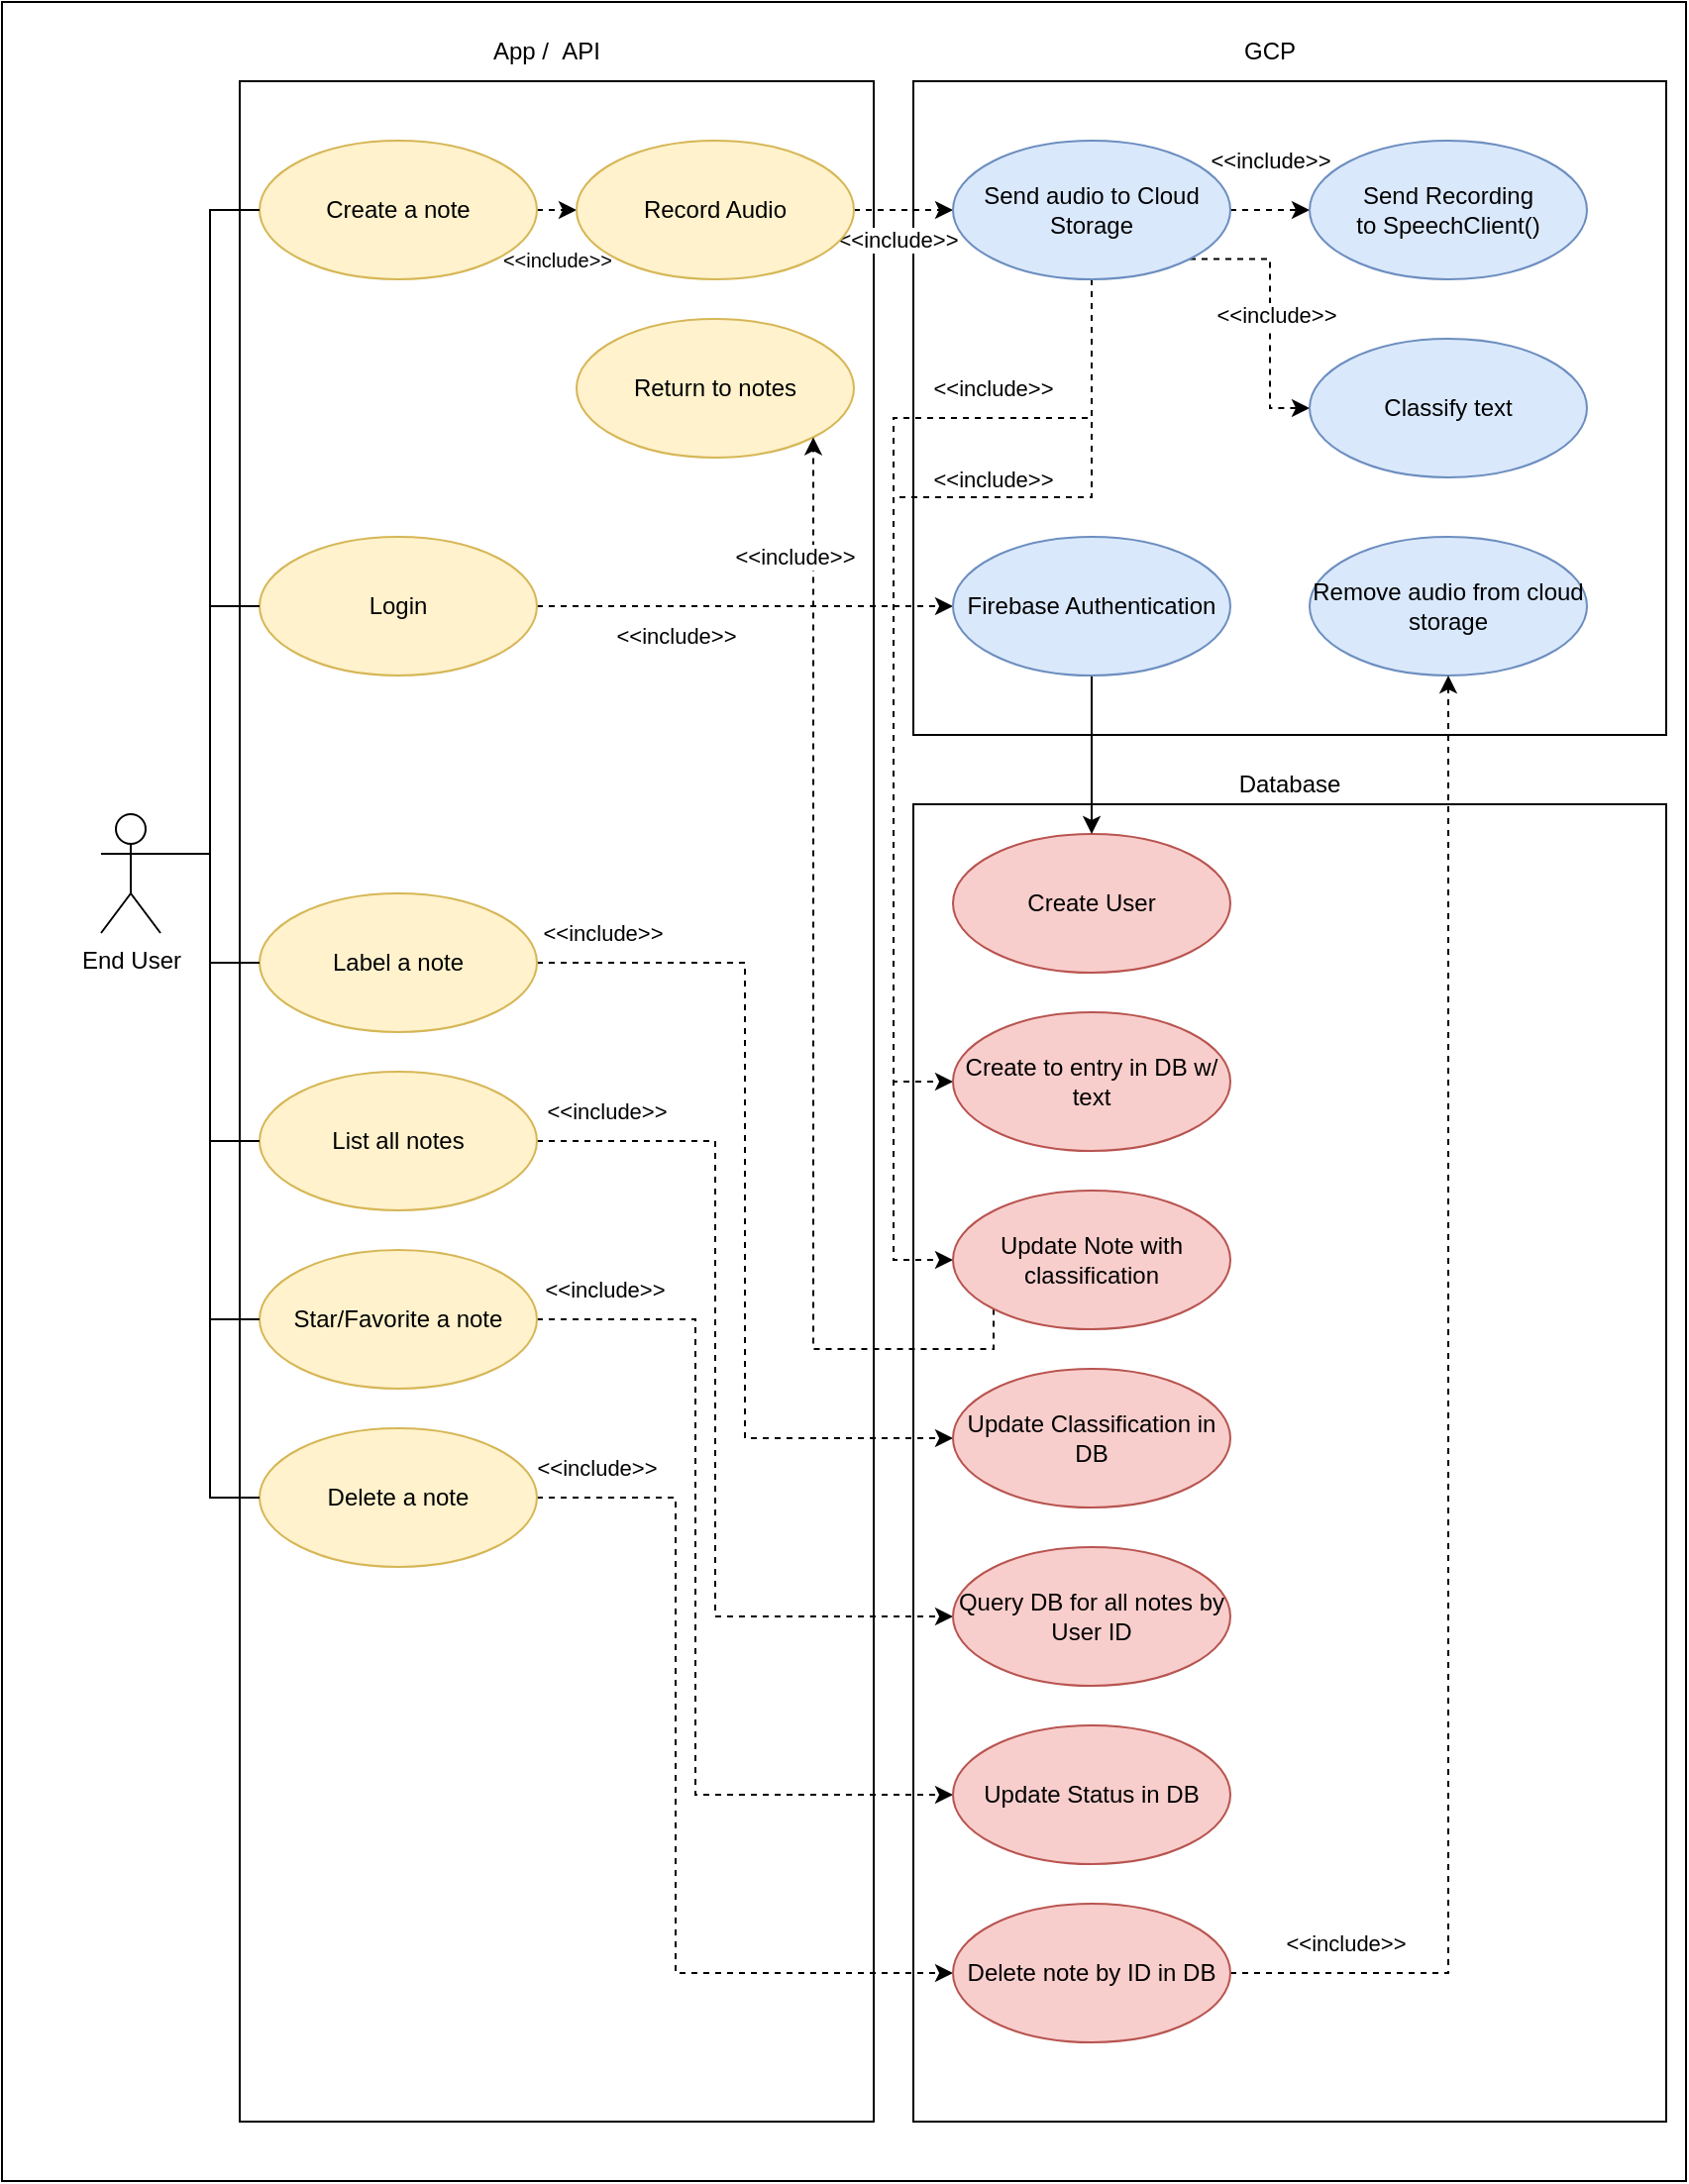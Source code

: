 <mxfile version="15.7.3" type="device"><diagram id="fXgxjbgZye4T8iQCXulX" name="Page-1"><mxGraphModel dx="786" dy="448" grid="1" gridSize="10" guides="1" tooltips="1" connect="1" arrows="1" fold="1" page="1" pageScale="1" pageWidth="850" pageHeight="1100" math="0" shadow="0"><root><mxCell id="0"/><mxCell id="1" parent="0"/><mxCell id="8359BIrgrPlkBAUsatwP-1" value="" style="rounded=0;whiteSpace=wrap;html=1;" vertex="1" parent="1"><mxGeometry width="850" height="1100" as="geometry"/></mxCell><mxCell id="8359BIrgrPlkBAUsatwP-2" value="End User" style="shape=umlActor;verticalLabelPosition=bottom;verticalAlign=top;html=1;outlineConnect=0;" vertex="1" parent="1"><mxGeometry x="50" y="410" width="30" height="60" as="geometry"/></mxCell><mxCell id="8359BIrgrPlkBAUsatwP-3" value="" style="rounded=0;whiteSpace=wrap;html=1;" vertex="1" parent="1"><mxGeometry x="120" y="40" width="320" height="1030" as="geometry"/></mxCell><mxCell id="8359BIrgrPlkBAUsatwP-4" value="" style="rounded=0;whiteSpace=wrap;html=1;" vertex="1" parent="1"><mxGeometry x="460" y="40" width="380" height="330" as="geometry"/></mxCell><mxCell id="8359BIrgrPlkBAUsatwP-6" value="" style="rounded=0;whiteSpace=wrap;html=1;" vertex="1" parent="1"><mxGeometry x="460" y="405" width="380" height="665" as="geometry"/></mxCell><mxCell id="8359BIrgrPlkBAUsatwP-7" value="App / &amp;nbsp;API" style="text;html=1;strokeColor=none;fillColor=none;align=center;verticalAlign=middle;whiteSpace=wrap;rounded=0;" vertex="1" parent="1"><mxGeometry x="245" y="10" width="60" height="30" as="geometry"/></mxCell><mxCell id="8359BIrgrPlkBAUsatwP-10" value="Database" style="text;html=1;strokeColor=none;fillColor=none;align=center;verticalAlign=middle;whiteSpace=wrap;rounded=0;" vertex="1" parent="1"><mxGeometry x="620" y="380" width="60" height="30" as="geometry"/></mxCell><mxCell id="8359BIrgrPlkBAUsatwP-12" value="GCP" style="text;html=1;strokeColor=none;fillColor=none;align=center;verticalAlign=middle;whiteSpace=wrap;rounded=0;" vertex="1" parent="1"><mxGeometry x="610" y="10" width="60" height="30" as="geometry"/></mxCell><mxCell id="8359BIrgrPlkBAUsatwP-25" value="&lt;font size=&quot;1&quot;&gt;&amp;lt;&amp;lt;include&amp;gt;&amp;gt;&lt;br&gt;&lt;/font&gt;" style="edgeStyle=orthogonalEdgeStyle;rounded=0;orthogonalLoop=1;jettySize=auto;html=1;exitX=1;exitY=0.5;exitDx=0;exitDy=0;entryX=0;entryY=0.5;entryDx=0;entryDy=0;dashed=1;" edge="1" parent="1" source="8359BIrgrPlkBAUsatwP-13" target="8359BIrgrPlkBAUsatwP-14"><mxGeometry y="-25" relative="1" as="geometry"><mxPoint as="offset"/></mxGeometry></mxCell><mxCell id="8359BIrgrPlkBAUsatwP-13" value="Create a note" style="ellipse;whiteSpace=wrap;html=1;fillColor=#fff2cc;strokeColor=#d6b656;" vertex="1" parent="1"><mxGeometry x="130" y="70" width="140" height="70" as="geometry"/></mxCell><mxCell id="8359BIrgrPlkBAUsatwP-26" style="edgeStyle=orthogonalEdgeStyle;rounded=0;orthogonalLoop=1;jettySize=auto;html=1;exitX=1;exitY=0.5;exitDx=0;exitDy=0;entryX=0;entryY=0.5;entryDx=0;entryDy=0;fontSize=6;dashed=1;" edge="1" parent="1" source="8359BIrgrPlkBAUsatwP-14" target="8359BIrgrPlkBAUsatwP-21"><mxGeometry relative="1" as="geometry"/></mxCell><mxCell id="8359BIrgrPlkBAUsatwP-30" value="&lt;font style=&quot;font-size: 11px&quot;&gt;&amp;lt;&amp;lt;include&amp;gt;&amp;gt;&lt;/font&gt;" style="edgeLabel;html=1;align=center;verticalAlign=middle;resizable=0;points=[];fontSize=6;" vertex="1" connectable="0" parent="8359BIrgrPlkBAUsatwP-26"><mxGeometry x="-0.12" y="1" relative="1" as="geometry"><mxPoint y="16" as="offset"/></mxGeometry></mxCell><mxCell id="8359BIrgrPlkBAUsatwP-14" value="Record Audio" style="ellipse;whiteSpace=wrap;html=1;fillColor=#fff2cc;strokeColor=#d6b656;" vertex="1" parent="1"><mxGeometry x="290" y="70" width="140" height="70" as="geometry"/></mxCell><mxCell id="8359BIrgrPlkBAUsatwP-15" value="&lt;span&gt;Return to notes&lt;br&gt;&lt;/span&gt;" style="ellipse;whiteSpace=wrap;html=1;fillColor=#fff2cc;strokeColor=#d6b656;" vertex="1" parent="1"><mxGeometry x="290" y="160" width="140" height="70" as="geometry"/></mxCell><mxCell id="8359BIrgrPlkBAUsatwP-48" style="edgeStyle=orthogonalEdgeStyle;rounded=0;orthogonalLoop=1;jettySize=auto;html=1;exitX=1;exitY=0.5;exitDx=0;exitDy=0;entryX=0;entryY=0.5;entryDx=0;entryDy=0;dashed=1;fontSize=11;" edge="1" parent="1" source="8359BIrgrPlkBAUsatwP-16" target="8359BIrgrPlkBAUsatwP-34"><mxGeometry relative="1" as="geometry"><Array as="points"><mxPoint x="340" y="755"/><mxPoint x="340" y="995"/></Array></mxGeometry></mxCell><mxCell id="8359BIrgrPlkBAUsatwP-54" value="&amp;lt;&amp;lt;include&amp;gt;&amp;gt;" style="edgeLabel;html=1;align=center;verticalAlign=middle;resizable=0;points=[];fontSize=11;" vertex="1" connectable="0" parent="8359BIrgrPlkBAUsatwP-48"><mxGeometry x="-0.881" y="1" relative="1" as="geometry"><mxPoint x="3" y="-14" as="offset"/></mxGeometry></mxCell><mxCell id="8359BIrgrPlkBAUsatwP-16" value="Delete a note" style="ellipse;whiteSpace=wrap;html=1;fillColor=#fff2cc;strokeColor=#d6b656;" vertex="1" parent="1"><mxGeometry x="130" y="720" width="140" height="70" as="geometry"/></mxCell><mxCell id="8359BIrgrPlkBAUsatwP-43" style="edgeStyle=orthogonalEdgeStyle;rounded=0;orthogonalLoop=1;jettySize=auto;html=1;exitX=1;exitY=0.5;exitDx=0;exitDy=0;entryX=0;entryY=0.5;entryDx=0;entryDy=0;dashed=1;fontSize=11;" edge="1" parent="1" source="8359BIrgrPlkBAUsatwP-17" target="8359BIrgrPlkBAUsatwP-20"><mxGeometry relative="1" as="geometry"/></mxCell><mxCell id="8359BIrgrPlkBAUsatwP-50" value="&amp;lt;&amp;lt;include&amp;gt;&amp;gt;" style="edgeLabel;html=1;align=center;verticalAlign=middle;resizable=0;points=[];fontSize=11;" vertex="1" connectable="0" parent="8359BIrgrPlkBAUsatwP-43"><mxGeometry x="-0.837" y="1" relative="1" as="geometry"><mxPoint x="-4" y="-14" as="offset"/></mxGeometry></mxCell><mxCell id="8359BIrgrPlkBAUsatwP-17" value="Label a note" style="ellipse;whiteSpace=wrap;html=1;fillColor=#fff2cc;strokeColor=#d6b656;" vertex="1" parent="1"><mxGeometry x="130" y="450" width="140" height="70" as="geometry"/></mxCell><mxCell id="8359BIrgrPlkBAUsatwP-44" style="edgeStyle=orthogonalEdgeStyle;rounded=0;orthogonalLoop=1;jettySize=auto;html=1;exitX=1;exitY=0.5;exitDx=0;exitDy=0;entryX=0;entryY=0.5;entryDx=0;entryDy=0;dashed=1;fontSize=11;" edge="1" parent="1" source="8359BIrgrPlkBAUsatwP-18" target="8359BIrgrPlkBAUsatwP-36"><mxGeometry relative="1" as="geometry"><Array as="points"><mxPoint x="360" y="575"/><mxPoint x="360" y="815"/></Array></mxGeometry></mxCell><mxCell id="8359BIrgrPlkBAUsatwP-52" value="&amp;lt;&amp;lt;include&amp;gt;&amp;gt;" style="edgeLabel;html=1;align=center;verticalAlign=middle;resizable=0;points=[];fontSize=11;" vertex="1" connectable="0" parent="8359BIrgrPlkBAUsatwP-44"><mxGeometry x="-0.874" y="1" relative="1" as="geometry"><mxPoint x="6" y="-14" as="offset"/></mxGeometry></mxCell><mxCell id="8359BIrgrPlkBAUsatwP-18" value="List all notes" style="ellipse;whiteSpace=wrap;html=1;fillColor=#fff2cc;strokeColor=#d6b656;" vertex="1" parent="1"><mxGeometry x="130" y="540" width="140" height="70" as="geometry"/></mxCell><mxCell id="8359BIrgrPlkBAUsatwP-47" style="edgeStyle=orthogonalEdgeStyle;rounded=0;orthogonalLoop=1;jettySize=auto;html=1;exitX=1;exitY=0.5;exitDx=0;exitDy=0;entryX=0;entryY=0.5;entryDx=0;entryDy=0;dashed=1;fontSize=11;" edge="1" parent="1" source="8359BIrgrPlkBAUsatwP-19" target="8359BIrgrPlkBAUsatwP-46"><mxGeometry relative="1" as="geometry"><Array as="points"><mxPoint x="350" y="665"/><mxPoint x="350" y="905"/></Array></mxGeometry></mxCell><mxCell id="8359BIrgrPlkBAUsatwP-53" value="&amp;lt;&amp;lt;include&amp;gt;&amp;gt;" style="edgeLabel;html=1;align=center;verticalAlign=middle;resizable=0;points=[];fontSize=11;" vertex="1" connectable="0" parent="8359BIrgrPlkBAUsatwP-47"><mxGeometry x="-0.852" relative="1" as="geometry"><mxPoint y="-15" as="offset"/></mxGeometry></mxCell><mxCell id="8359BIrgrPlkBAUsatwP-19" value="Star/Favorite a note" style="ellipse;whiteSpace=wrap;html=1;fillColor=#fff2cc;strokeColor=#d6b656;" vertex="1" parent="1"><mxGeometry x="130" y="630" width="140" height="70" as="geometry"/></mxCell><mxCell id="8359BIrgrPlkBAUsatwP-20" value="Update Classification in DB" style="ellipse;whiteSpace=wrap;html=1;fillColor=#f8cecc;strokeColor=#b85450;" vertex="1" parent="1"><mxGeometry x="480" y="690" width="140" height="70" as="geometry"/></mxCell><mxCell id="8359BIrgrPlkBAUsatwP-27" style="edgeStyle=orthogonalEdgeStyle;rounded=0;orthogonalLoop=1;jettySize=auto;html=1;exitX=1;exitY=0.5;exitDx=0;exitDy=0;entryX=0;entryY=0.5;entryDx=0;entryDy=0;fontSize=6;dashed=1;" edge="1" parent="1" source="8359BIrgrPlkBAUsatwP-21" target="8359BIrgrPlkBAUsatwP-22"><mxGeometry relative="1" as="geometry"/></mxCell><mxCell id="8359BIrgrPlkBAUsatwP-31" value="&amp;lt;&amp;lt;include&amp;gt;&amp;gt;" style="edgeLabel;html=1;align=center;verticalAlign=middle;resizable=0;points=[];fontSize=11;" vertex="1" connectable="0" parent="8359BIrgrPlkBAUsatwP-27"><mxGeometry x="-0.2" y="-1" relative="1" as="geometry"><mxPoint x="4" y="-26" as="offset"/></mxGeometry></mxCell><mxCell id="8359BIrgrPlkBAUsatwP-28" style="edgeStyle=orthogonalEdgeStyle;rounded=0;orthogonalLoop=1;jettySize=auto;html=1;exitX=1;exitY=1;exitDx=0;exitDy=0;entryX=0;entryY=0.5;entryDx=0;entryDy=0;fontSize=6;dashed=1;" edge="1" parent="1" source="8359BIrgrPlkBAUsatwP-21" target="8359BIrgrPlkBAUsatwP-23"><mxGeometry relative="1" as="geometry"/></mxCell><mxCell id="8359BIrgrPlkBAUsatwP-32" value="&amp;lt;&amp;lt;include&amp;gt;&amp;gt;" style="edgeLabel;html=1;align=center;verticalAlign=middle;resizable=0;points=[];fontSize=11;" vertex="1" connectable="0" parent="8359BIrgrPlkBAUsatwP-28"><mxGeometry x="0.012" y="3" relative="1" as="geometry"><mxPoint as="offset"/></mxGeometry></mxCell><mxCell id="8359BIrgrPlkBAUsatwP-38" style="edgeStyle=orthogonalEdgeStyle;rounded=0;orthogonalLoop=1;jettySize=auto;html=1;exitX=0.5;exitY=1;exitDx=0;exitDy=0;entryX=0;entryY=0.5;entryDx=0;entryDy=0;dashed=1;fontSize=11;" edge="1" parent="1" source="8359BIrgrPlkBAUsatwP-21" target="8359BIrgrPlkBAUsatwP-33"><mxGeometry relative="1" as="geometry"><Array as="points"><mxPoint x="550" y="210"/><mxPoint x="450" y="210"/><mxPoint x="450" y="545"/></Array></mxGeometry></mxCell><mxCell id="8359BIrgrPlkBAUsatwP-40" value="&amp;lt;&amp;lt;include&amp;gt;&amp;gt;" style="edgeLabel;html=1;align=center;verticalAlign=middle;resizable=0;points=[];fontSize=11;" vertex="1" connectable="0" parent="8359BIrgrPlkBAUsatwP-38"><mxGeometry x="-0.218" relative="1" as="geometry"><mxPoint x="50" y="-54" as="offset"/></mxGeometry></mxCell><mxCell id="8359BIrgrPlkBAUsatwP-39" style="edgeStyle=orthogonalEdgeStyle;rounded=0;orthogonalLoop=1;jettySize=auto;html=1;exitX=0.5;exitY=1;exitDx=0;exitDy=0;entryX=0;entryY=0.5;entryDx=0;entryDy=0;dashed=1;fontSize=11;" edge="1" parent="1" source="8359BIrgrPlkBAUsatwP-21" target="8359BIrgrPlkBAUsatwP-35"><mxGeometry relative="1" as="geometry"><Array as="points"><mxPoint x="550" y="250"/><mxPoint x="450" y="250"/><mxPoint x="450" y="635"/></Array></mxGeometry></mxCell><mxCell id="8359BIrgrPlkBAUsatwP-41" value="&amp;lt;&amp;lt;include&amp;gt;&amp;gt;" style="edgeLabel;html=1;align=center;verticalAlign=middle;resizable=0;points=[];fontSize=11;" vertex="1" connectable="0" parent="8359BIrgrPlkBAUsatwP-39"><mxGeometry x="-0.183" y="-1" relative="1" as="geometry"><mxPoint x="51" y="-55" as="offset"/></mxGeometry></mxCell><mxCell id="8359BIrgrPlkBAUsatwP-21" value="Send audio to Cloud Storage" style="ellipse;whiteSpace=wrap;html=1;fillColor=#dae8fc;strokeColor=#6c8ebf;" vertex="1" parent="1"><mxGeometry x="480" y="70" width="140" height="70" as="geometry"/></mxCell><mxCell id="8359BIrgrPlkBAUsatwP-22" value="Send Recording to&amp;nbsp;&lt;span&gt;SpeechClient()&lt;br&gt;&lt;/span&gt;" style="ellipse;whiteSpace=wrap;html=1;fillColor=#dae8fc;strokeColor=#6c8ebf;" vertex="1" parent="1"><mxGeometry x="660" y="70" width="140" height="70" as="geometry"/></mxCell><mxCell id="8359BIrgrPlkBAUsatwP-23" value="&lt;span&gt;Classify text&lt;br&gt;&lt;/span&gt;" style="ellipse;whiteSpace=wrap;html=1;fillColor=#dae8fc;strokeColor=#6c8ebf;" vertex="1" parent="1"><mxGeometry x="660" y="170" width="140" height="70" as="geometry"/></mxCell><mxCell id="8359BIrgrPlkBAUsatwP-24" value="Remove audio from cloud storage" style="ellipse;whiteSpace=wrap;html=1;fillColor=#dae8fc;strokeColor=#6c8ebf;" vertex="1" parent="1"><mxGeometry x="660" y="270" width="140" height="70" as="geometry"/></mxCell><mxCell id="8359BIrgrPlkBAUsatwP-33" value="&lt;span&gt;Create to entry in DB w/ text&lt;br&gt;&lt;/span&gt;" style="ellipse;whiteSpace=wrap;html=1;fillColor=#f8cecc;strokeColor=#b85450;" vertex="1" parent="1"><mxGeometry x="480" y="510" width="140" height="70" as="geometry"/></mxCell><mxCell id="8359BIrgrPlkBAUsatwP-49" style="edgeStyle=orthogonalEdgeStyle;rounded=0;orthogonalLoop=1;jettySize=auto;html=1;exitX=1;exitY=0.5;exitDx=0;exitDy=0;entryX=0.5;entryY=1;entryDx=0;entryDy=0;dashed=1;fontSize=11;" edge="1" parent="1" source="8359BIrgrPlkBAUsatwP-34" target="8359BIrgrPlkBAUsatwP-24"><mxGeometry relative="1" as="geometry"/></mxCell><mxCell id="8359BIrgrPlkBAUsatwP-55" value="&amp;lt;&amp;lt;include&amp;gt;&amp;gt;" style="edgeLabel;html=1;align=center;verticalAlign=middle;resizable=0;points=[];fontSize=11;" vertex="1" connectable="0" parent="8359BIrgrPlkBAUsatwP-49"><mxGeometry x="-0.847" y="2" relative="1" as="geometry"><mxPoint x="-1" y="-13" as="offset"/></mxGeometry></mxCell><mxCell id="8359BIrgrPlkBAUsatwP-34" value="Delete note by ID in DB" style="ellipse;whiteSpace=wrap;html=1;fillColor=#f8cecc;strokeColor=#b85450;" vertex="1" parent="1"><mxGeometry x="480" y="960" width="140" height="70" as="geometry"/></mxCell><mxCell id="8359BIrgrPlkBAUsatwP-42" style="edgeStyle=orthogonalEdgeStyle;rounded=0;orthogonalLoop=1;jettySize=auto;html=1;exitX=0;exitY=1;exitDx=0;exitDy=0;entryX=1;entryY=1;entryDx=0;entryDy=0;dashed=1;fontSize=11;" edge="1" parent="1" source="8359BIrgrPlkBAUsatwP-35" target="8359BIrgrPlkBAUsatwP-15"><mxGeometry relative="1" as="geometry"><Array as="points"><mxPoint x="501" y="680"/><mxPoint x="410" y="680"/></Array></mxGeometry></mxCell><mxCell id="8359BIrgrPlkBAUsatwP-51" value="&amp;lt;&amp;lt;include&amp;gt;&amp;gt;" style="edgeLabel;html=1;align=center;verticalAlign=middle;resizable=0;points=[];fontSize=11;" vertex="1" connectable="0" parent="8359BIrgrPlkBAUsatwP-42"><mxGeometry x="-0.657" y="-2" relative="1" as="geometry"><mxPoint x="-23" y="-398" as="offset"/></mxGeometry></mxCell><mxCell id="8359BIrgrPlkBAUsatwP-35" value="&lt;span&gt;Update Note with classification&lt;br&gt;&lt;/span&gt;" style="ellipse;whiteSpace=wrap;html=1;fillColor=#f8cecc;strokeColor=#b85450;" vertex="1" parent="1"><mxGeometry x="480" y="600" width="140" height="70" as="geometry"/></mxCell><mxCell id="8359BIrgrPlkBAUsatwP-36" value="Query DB for all notes by User ID" style="ellipse;whiteSpace=wrap;html=1;fillColor=#f8cecc;strokeColor=#b85450;" vertex="1" parent="1"><mxGeometry x="480" y="780" width="140" height="70" as="geometry"/></mxCell><mxCell id="8359BIrgrPlkBAUsatwP-46" value="Update Status in DB" style="ellipse;whiteSpace=wrap;html=1;fillColor=#f8cecc;strokeColor=#b85450;" vertex="1" parent="1"><mxGeometry x="480" y="870" width="140" height="70" as="geometry"/></mxCell><mxCell id="8359BIrgrPlkBAUsatwP-83" style="edgeStyle=orthogonalEdgeStyle;rounded=0;orthogonalLoop=1;jettySize=auto;html=1;exitX=1;exitY=0.5;exitDx=0;exitDy=0;entryX=0;entryY=0.5;entryDx=0;entryDy=0;fontSize=11;dashed=1;" edge="1" parent="1" source="8359BIrgrPlkBAUsatwP-56" target="8359BIrgrPlkBAUsatwP-75"><mxGeometry relative="1" as="geometry"/></mxCell><mxCell id="8359BIrgrPlkBAUsatwP-84" value="&amp;lt;&amp;lt;include&amp;gt;&amp;gt;" style="edgeLabel;html=1;align=center;verticalAlign=middle;resizable=0;points=[];fontSize=11;" vertex="1" connectable="0" parent="8359BIrgrPlkBAUsatwP-83"><mxGeometry x="-0.371" y="-4" relative="1" as="geometry"><mxPoint x="4" y="11" as="offset"/></mxGeometry></mxCell><mxCell id="8359BIrgrPlkBAUsatwP-56" value="Login" style="ellipse;whiteSpace=wrap;html=1;fillColor=#fff2cc;strokeColor=#d6b656;" vertex="1" parent="1"><mxGeometry x="130" y="270" width="140" height="70" as="geometry"/></mxCell><mxCell id="8359BIrgrPlkBAUsatwP-74" value="&lt;span&gt;Create User&lt;br&gt;&lt;/span&gt;" style="ellipse;whiteSpace=wrap;html=1;fillColor=#f8cecc;strokeColor=#b85450;" vertex="1" parent="1"><mxGeometry x="480" y="420" width="140" height="70" as="geometry"/></mxCell><mxCell id="8359BIrgrPlkBAUsatwP-82" style="edgeStyle=orthogonalEdgeStyle;rounded=0;orthogonalLoop=1;jettySize=auto;html=1;exitX=0.5;exitY=1;exitDx=0;exitDy=0;fontSize=11;" edge="1" parent="1" source="8359BIrgrPlkBAUsatwP-75" target="8359BIrgrPlkBAUsatwP-74"><mxGeometry relative="1" as="geometry"/></mxCell><mxCell id="8359BIrgrPlkBAUsatwP-75" value="&lt;span&gt;Firebase Authentication&lt;br&gt;&lt;/span&gt;" style="ellipse;whiteSpace=wrap;html=1;fillColor=#dae8fc;strokeColor=#6c8ebf;" vertex="1" parent="1"><mxGeometry x="480" y="270" width="140" height="70" as="geometry"/></mxCell><mxCell id="8359BIrgrPlkBAUsatwP-86" style="edgeStyle=orthogonalEdgeStyle;rounded=0;orthogonalLoop=1;jettySize=auto;html=1;exitX=1;exitY=0.333;exitDx=0;exitDy=0;exitPerimeter=0;entryX=0;entryY=0.5;entryDx=0;entryDy=0;fontSize=11;endArrow=none;endFill=0;" edge="1" parent="1" source="8359BIrgrPlkBAUsatwP-2" target="8359BIrgrPlkBAUsatwP-56"><mxGeometry relative="1" as="geometry"/></mxCell><mxCell id="8359BIrgrPlkBAUsatwP-85" style="edgeStyle=orthogonalEdgeStyle;rounded=0;orthogonalLoop=1;jettySize=auto;html=1;exitX=1;exitY=0.333;exitDx=0;exitDy=0;exitPerimeter=0;entryX=0;entryY=0.5;entryDx=0;entryDy=0;fontSize=11;endArrow=none;endFill=0;" edge="1" parent="1" source="8359BIrgrPlkBAUsatwP-2" target="8359BIrgrPlkBAUsatwP-13"><mxGeometry relative="1" as="geometry"/></mxCell><mxCell id="8359BIrgrPlkBAUsatwP-87" style="edgeStyle=orthogonalEdgeStyle;rounded=0;orthogonalLoop=1;jettySize=auto;html=1;exitX=1;exitY=0.333;exitDx=0;exitDy=0;exitPerimeter=0;entryX=0;entryY=0.5;entryDx=0;entryDy=0;fontSize=11;endArrow=none;endFill=0;" edge="1" parent="1" source="8359BIrgrPlkBAUsatwP-2" target="8359BIrgrPlkBAUsatwP-17"><mxGeometry relative="1" as="geometry"/></mxCell><mxCell id="8359BIrgrPlkBAUsatwP-88" style="edgeStyle=orthogonalEdgeStyle;rounded=0;orthogonalLoop=1;jettySize=auto;html=1;exitX=1;exitY=0.333;exitDx=0;exitDy=0;exitPerimeter=0;entryX=0;entryY=0.5;entryDx=0;entryDy=0;fontSize=11;endArrow=none;endFill=0;" edge="1" parent="1" source="8359BIrgrPlkBAUsatwP-2" target="8359BIrgrPlkBAUsatwP-18"><mxGeometry relative="1" as="geometry"/></mxCell><mxCell id="8359BIrgrPlkBAUsatwP-89" style="edgeStyle=orthogonalEdgeStyle;rounded=0;orthogonalLoop=1;jettySize=auto;html=1;exitX=1;exitY=0.333;exitDx=0;exitDy=0;exitPerimeter=0;entryX=0;entryY=0.5;entryDx=0;entryDy=0;fontSize=11;endArrow=none;endFill=0;" edge="1" parent="1" source="8359BIrgrPlkBAUsatwP-2" target="8359BIrgrPlkBAUsatwP-19"><mxGeometry relative="1" as="geometry"/></mxCell><mxCell id="8359BIrgrPlkBAUsatwP-90" style="edgeStyle=orthogonalEdgeStyle;rounded=0;orthogonalLoop=1;jettySize=auto;html=1;exitX=1;exitY=0.333;exitDx=0;exitDy=0;exitPerimeter=0;entryX=0;entryY=0.5;entryDx=0;entryDy=0;fontSize=11;endArrow=none;endFill=0;" edge="1" parent="1" source="8359BIrgrPlkBAUsatwP-2" target="8359BIrgrPlkBAUsatwP-16"><mxGeometry relative="1" as="geometry"/></mxCell></root></mxGraphModel></diagram></mxfile>